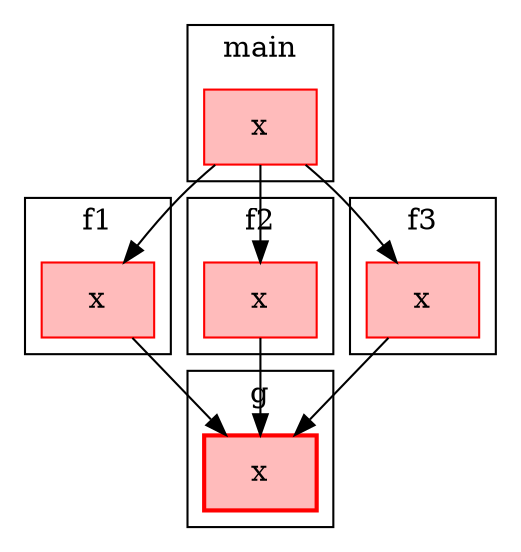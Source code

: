 digraph G {
  cp2 [label=<x>, shape=box, fillcolor="#FFBBBB", color="#FF0000",
       style="filled,bold", ];
  cp3 [label=<x>, shape=box, fillcolor="#FFBBBB", color="#FF0000",
       style="filled", ];
  cp5 [label=<x>, shape=box, fillcolor="#FFBBBB", color="#FF0000",
       style="filled", ];
  cp7 [label=<x>, shape=box, fillcolor="#FFBBBB", color="#FF0000",
       style="filled", ];
  cp9 [label=<x>, shape=box, fillcolor="#FFBBBB", color="#FF0000",
       style="filled", ];
  
  subgraph cluster_cs_1 { label=<g>; cp2;
     };
  subgraph cluster_cs_2 { label=<f1>; cp3;
     };
  subgraph cluster_cs_3 { label=<f2>; cp5;
     };
  subgraph cluster_cs_4 { label=<f3>; cp7;
     };
  subgraph cluster_cs_5 { label=<main>; cp9;
     };
  
  cp3 -> cp2;
  cp5 -> cp2;
  cp7 -> cp2;
  cp9 -> cp3;
  cp9 -> cp5;
  cp9 -> cp7;
  
  }
